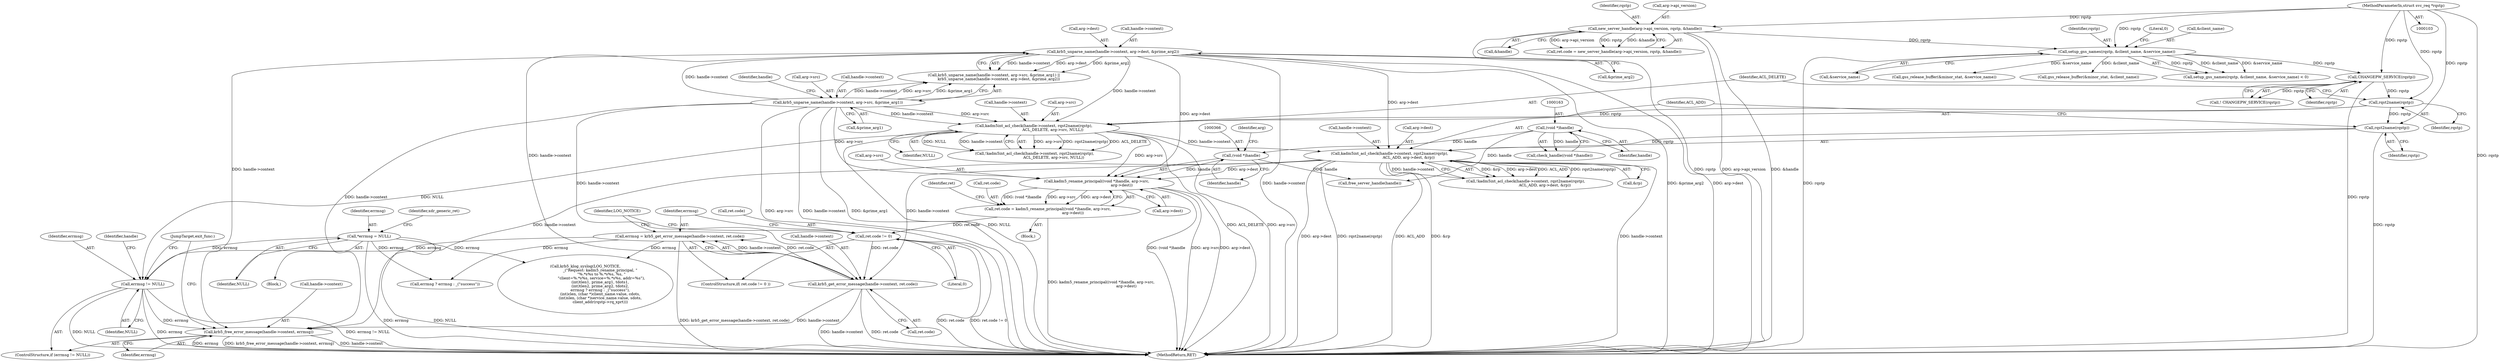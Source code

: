 digraph "0_krb5_83ed75feba32e46f736fcce0d96a0445f29b96c2_18@pointer" {
"1000431" [label="(Call,errmsg != NULL)"];
"1000128" [label="(Call,*errmsg = NULL)"];
"1000380" [label="(Call,errmsg = krb5_get_error_message(handle->context, ret.code))"];
"1000382" [label="(Call,krb5_get_error_message(handle->context, ret.code))"];
"1000193" [label="(Call,krb5_unparse_name(handle->context, arg->dest, &prime_arg2))"];
"1000184" [label="(Call,krb5_unparse_name(handle->context, arg->src, &prime_arg1))"];
"1000278" [label="(Call,kadm5int_acl_check(handle->context, rqst2name(rqstp),\n                                ACL_ADD, arg->dest, &rp))"];
"1000259" [label="(Call,kadm5int_acl_check(handle->context, rqst2name(rqstp),\n                                ACL_DELETE, arg->src, NULL))"];
"1000263" [label="(Call,rqst2name(rqstp))"];
"1000254" [label="(Call,CHANGEPW_SERVICE(rqstp))"];
"1000168" [label="(Call,setup_gss_names(rqstp, &client_name, &service_name))"];
"1000148" [label="(Call,new_server_handle(arg->api_version, rqstp, &handle))"];
"1000105" [label="(MethodParameterIn,struct svc_req *rqstp)"];
"1000282" [label="(Call,rqst2name(rqstp))"];
"1000375" [label="(Call,ret.code != 0)"];
"1000360" [label="(Call,ret.code = kadm5_rename_principal((void *)handle, arg->src,\n                                          arg->dest))"];
"1000364" [label="(Call,kadm5_rename_principal((void *)handle, arg->src,\n                                          arg->dest))"];
"1000365" [label="(Call,(void *)handle)"];
"1000162" [label="(Call,(void *)handle)"];
"1000434" [label="(Call,krb5_free_error_message(handle->context, errmsg))"];
"1000195" [label="(Identifier,handle)"];
"1000431" [label="(Call,errmsg != NULL)"];
"1000382" [label="(Call,krb5_get_error_message(handle->context, ret.code))"];
"1000364" [label="(Call,kadm5_rename_principal((void *)handle, arg->src,\n                                          arg->dest))"];
"1000430" [label="(ControlStructure,if (errmsg != NULL))"];
"1000172" [label="(Call,&service_name)"];
"1000438" [label="(Identifier,errmsg)"];
"1000435" [label="(Call,handle->context)"];
"1000130" [label="(Identifier,NULL)"];
"1000105" [label="(MethodParameterIn,struct svc_req *rqstp)"];
"1000162" [label="(Call,(void *)handle)"];
"1000194" [label="(Call,handle->context)"];
"1000263" [label="(Call,rqst2name(rqstp))"];
"1000260" [label="(Call,handle->context)"];
"1000436" [label="(Identifier,handle)"];
"1000253" [label="(Call,! CHANGEPW_SERVICE(rqstp))"];
"1000188" [label="(Call,arg->src)"];
"1000403" [label="(Call,errmsg ? errmsg : _(\"success\"))"];
"1000285" [label="(Call,arg->dest)"];
"1000377" [label="(Identifier,ret)"];
"1000152" [label="(Identifier,rqstp)"];
"1000361" [label="(Call,ret.code)"];
"1000368" [label="(Call,arg->src)"];
"1000367" [label="(Identifier,handle)"];
"1000279" [label="(Call,handle->context)"];
"1000193" [label="(Call,krb5_unparse_name(handle->context, arg->dest, &prime_arg2))"];
"1000449" [label="(Call,gss_release_buffer(&minor_stat, &service_name))"];
"1000360" [label="(Call,ret.code = kadm5_rename_principal((void *)handle, arg->src,\n                                          arg->dest))"];
"1000148" [label="(Call,new_server_handle(arg->api_version, rqstp, &handle))"];
"1000434" [label="(Call,krb5_free_error_message(handle->context, errmsg))"];
"1000439" [label="(JumpTarget,exit_func:)"];
"1000433" [label="(Identifier,NULL)"];
"1000106" [label="(Block,)"];
"1000359" [label="(Block,)"];
"1000168" [label="(Call,setup_gss_names(rqstp, &client_name, &service_name))"];
"1000375" [label="(Call,ret.code != 0)"];
"1000161" [label="(Call,check_handle((void *)handle))"];
"1000269" [label="(Identifier,NULL)"];
"1000149" [label="(Call,arg->api_version)"];
"1000374" [label="(ControlStructure,if( ret.code != 0 ))"];
"1000432" [label="(Identifier,errmsg)"];
"1000191" [label="(Call,&prime_arg1)"];
"1000278" [label="(Call,kadm5int_acl_check(handle->context, rqst2name(rqstp),\n                                ACL_ADD, arg->dest, &rp))"];
"1000383" [label="(Call,handle->context)"];
"1000153" [label="(Call,&handle)"];
"1000277" [label="(Call,!kadm5int_acl_check(handle->context, rqst2name(rqstp),\n                                ACL_ADD, arg->dest, &rp))"];
"1000282" [label="(Call,rqst2name(rqstp))"];
"1000380" [label="(Call,errmsg = krb5_get_error_message(handle->context, ret.code))"];
"1000164" [label="(Identifier,handle)"];
"1000140" [label="(Identifier,xdr_generic_ret)"];
"1000365" [label="(Call,(void *)handle)"];
"1000266" [label="(Call,arg->src)"];
"1000371" [label="(Call,arg->dest)"];
"1000129" [label="(Identifier,errmsg)"];
"1000376" [label="(Call,ret.code)"];
"1000200" [label="(Call,&prime_arg2)"];
"1000197" [label="(Call,arg->dest)"];
"1000369" [label="(Identifier,arg)"];
"1000144" [label="(Call,ret.code = new_server_handle(arg->api_version, rqstp, &handle))"];
"1000184" [label="(Call,krb5_unparse_name(handle->context, arg->src, &prime_arg1))"];
"1000264" [label="(Identifier,rqstp)"];
"1000170" [label="(Call,&client_name)"];
"1000389" [label="(Call,krb5_klog_syslog(LOG_NOTICE,\n                         _(\"Request: kadm5_rename_principal, \"\n                           \"%.*s%s to %.*s%s, %s, \"\n                           \"client=%.*s%s, service=%.*s%s, addr=%s\"),\n                         (int)tlen1, prime_arg1, tdots1,\n                         (int)tlen2, prime_arg2, tdots2,\n                         errmsg ? errmsg : _(\"success\"),\n                         (int)clen, (char *)client_name.value, cdots,\n                         (int)slen, (char *)service_name.value, sdots,\n                         client_addr(rqstp->rq_xprt)))"];
"1000128" [label="(Call,*errmsg = NULL)"];
"1000258" [label="(Call,!kadm5int_acl_check(handle->context, rqst2name(rqstp),\n                                ACL_DELETE, arg->src, NULL))"];
"1000283" [label="(Identifier,rqstp)"];
"1000379" [label="(Literal,0)"];
"1000444" [label="(Call,gss_release_buffer(&minor_stat, &client_name))"];
"1000381" [label="(Identifier,errmsg)"];
"1000185" [label="(Call,handle->context)"];
"1000183" [label="(Call,krb5_unparse_name(handle->context, arg->src, &prime_arg1) ||\n        krb5_unparse_name(handle->context, arg->dest, &prime_arg2))"];
"1000255" [label="(Identifier,rqstp)"];
"1000459" [label="(MethodReturn,RET)"];
"1000265" [label="(Identifier,ACL_DELETE)"];
"1000169" [label="(Identifier,rqstp)"];
"1000259" [label="(Call,kadm5int_acl_check(handle->context, rqst2name(rqstp),\n                                ACL_DELETE, arg->src, NULL))"];
"1000386" [label="(Call,ret.code)"];
"1000284" [label="(Identifier,ACL_ADD)"];
"1000390" [label="(Identifier,LOG_NOTICE)"];
"1000174" [label="(Literal,0)"];
"1000454" [label="(Call,free_server_handle(handle))"];
"1000254" [label="(Call,CHANGEPW_SERVICE(rqstp))"];
"1000167" [label="(Call,setup_gss_names(rqstp, &client_name, &service_name) < 0)"];
"1000288" [label="(Call,&rp)"];
"1000431" -> "1000430"  [label="AST: "];
"1000431" -> "1000433"  [label="CFG: "];
"1000432" -> "1000431"  [label="AST: "];
"1000433" -> "1000431"  [label="AST: "];
"1000436" -> "1000431"  [label="CFG: "];
"1000439" -> "1000431"  [label="CFG: "];
"1000431" -> "1000459"  [label="DDG: errmsg"];
"1000431" -> "1000459"  [label="DDG: errmsg != NULL"];
"1000431" -> "1000459"  [label="DDG: NULL"];
"1000128" -> "1000431"  [label="DDG: errmsg"];
"1000380" -> "1000431"  [label="DDG: errmsg"];
"1000259" -> "1000431"  [label="DDG: NULL"];
"1000431" -> "1000434"  [label="DDG: errmsg"];
"1000128" -> "1000106"  [label="AST: "];
"1000128" -> "1000130"  [label="CFG: "];
"1000129" -> "1000128"  [label="AST: "];
"1000130" -> "1000128"  [label="AST: "];
"1000140" -> "1000128"  [label="CFG: "];
"1000128" -> "1000459"  [label="DDG: NULL"];
"1000128" -> "1000459"  [label="DDG: errmsg"];
"1000128" -> "1000389"  [label="DDG: errmsg"];
"1000128" -> "1000403"  [label="DDG: errmsg"];
"1000380" -> "1000374"  [label="AST: "];
"1000380" -> "1000382"  [label="CFG: "];
"1000381" -> "1000380"  [label="AST: "];
"1000382" -> "1000380"  [label="AST: "];
"1000390" -> "1000380"  [label="CFG: "];
"1000380" -> "1000459"  [label="DDG: krb5_get_error_message(handle->context, ret.code)"];
"1000382" -> "1000380"  [label="DDG: handle->context"];
"1000382" -> "1000380"  [label="DDG: ret.code"];
"1000380" -> "1000389"  [label="DDG: errmsg"];
"1000380" -> "1000403"  [label="DDG: errmsg"];
"1000382" -> "1000386"  [label="CFG: "];
"1000383" -> "1000382"  [label="AST: "];
"1000386" -> "1000382"  [label="AST: "];
"1000382" -> "1000459"  [label="DDG: handle->context"];
"1000382" -> "1000459"  [label="DDG: ret.code"];
"1000193" -> "1000382"  [label="DDG: handle->context"];
"1000184" -> "1000382"  [label="DDG: handle->context"];
"1000278" -> "1000382"  [label="DDG: handle->context"];
"1000375" -> "1000382"  [label="DDG: ret.code"];
"1000382" -> "1000434"  [label="DDG: handle->context"];
"1000193" -> "1000183"  [label="AST: "];
"1000193" -> "1000200"  [label="CFG: "];
"1000194" -> "1000193"  [label="AST: "];
"1000197" -> "1000193"  [label="AST: "];
"1000200" -> "1000193"  [label="AST: "];
"1000183" -> "1000193"  [label="CFG: "];
"1000193" -> "1000459"  [label="DDG: handle->context"];
"1000193" -> "1000459"  [label="DDG: &prime_arg2"];
"1000193" -> "1000459"  [label="DDG: arg->dest"];
"1000193" -> "1000183"  [label="DDG: handle->context"];
"1000193" -> "1000183"  [label="DDG: arg->dest"];
"1000193" -> "1000183"  [label="DDG: &prime_arg2"];
"1000184" -> "1000193"  [label="DDG: handle->context"];
"1000193" -> "1000259"  [label="DDG: handle->context"];
"1000193" -> "1000278"  [label="DDG: arg->dest"];
"1000193" -> "1000364"  [label="DDG: arg->dest"];
"1000193" -> "1000434"  [label="DDG: handle->context"];
"1000184" -> "1000183"  [label="AST: "];
"1000184" -> "1000191"  [label="CFG: "];
"1000185" -> "1000184"  [label="AST: "];
"1000188" -> "1000184"  [label="AST: "];
"1000191" -> "1000184"  [label="AST: "];
"1000195" -> "1000184"  [label="CFG: "];
"1000183" -> "1000184"  [label="CFG: "];
"1000184" -> "1000459"  [label="DDG: arg->src"];
"1000184" -> "1000459"  [label="DDG: handle->context"];
"1000184" -> "1000459"  [label="DDG: &prime_arg1"];
"1000184" -> "1000183"  [label="DDG: handle->context"];
"1000184" -> "1000183"  [label="DDG: arg->src"];
"1000184" -> "1000183"  [label="DDG: &prime_arg1"];
"1000184" -> "1000259"  [label="DDG: handle->context"];
"1000184" -> "1000259"  [label="DDG: arg->src"];
"1000184" -> "1000364"  [label="DDG: arg->src"];
"1000184" -> "1000434"  [label="DDG: handle->context"];
"1000278" -> "1000277"  [label="AST: "];
"1000278" -> "1000288"  [label="CFG: "];
"1000279" -> "1000278"  [label="AST: "];
"1000282" -> "1000278"  [label="AST: "];
"1000284" -> "1000278"  [label="AST: "];
"1000285" -> "1000278"  [label="AST: "];
"1000288" -> "1000278"  [label="AST: "];
"1000277" -> "1000278"  [label="CFG: "];
"1000278" -> "1000459"  [label="DDG: arg->dest"];
"1000278" -> "1000459"  [label="DDG: rqst2name(rqstp)"];
"1000278" -> "1000459"  [label="DDG: ACL_ADD"];
"1000278" -> "1000459"  [label="DDG: &rp"];
"1000278" -> "1000459"  [label="DDG: handle->context"];
"1000278" -> "1000277"  [label="DDG: &rp"];
"1000278" -> "1000277"  [label="DDG: arg->dest"];
"1000278" -> "1000277"  [label="DDG: ACL_ADD"];
"1000278" -> "1000277"  [label="DDG: rqst2name(rqstp)"];
"1000278" -> "1000277"  [label="DDG: handle->context"];
"1000259" -> "1000278"  [label="DDG: handle->context"];
"1000282" -> "1000278"  [label="DDG: rqstp"];
"1000278" -> "1000364"  [label="DDG: arg->dest"];
"1000278" -> "1000434"  [label="DDG: handle->context"];
"1000259" -> "1000258"  [label="AST: "];
"1000259" -> "1000269"  [label="CFG: "];
"1000260" -> "1000259"  [label="AST: "];
"1000263" -> "1000259"  [label="AST: "];
"1000265" -> "1000259"  [label="AST: "];
"1000266" -> "1000259"  [label="AST: "];
"1000269" -> "1000259"  [label="AST: "];
"1000258" -> "1000259"  [label="CFG: "];
"1000259" -> "1000459"  [label="DDG: NULL"];
"1000259" -> "1000459"  [label="DDG: ACL_DELETE"];
"1000259" -> "1000459"  [label="DDG: arg->src"];
"1000259" -> "1000258"  [label="DDG: arg->src"];
"1000259" -> "1000258"  [label="DDG: rqst2name(rqstp)"];
"1000259" -> "1000258"  [label="DDG: ACL_DELETE"];
"1000259" -> "1000258"  [label="DDG: NULL"];
"1000259" -> "1000258"  [label="DDG: handle->context"];
"1000263" -> "1000259"  [label="DDG: rqstp"];
"1000259" -> "1000364"  [label="DDG: arg->src"];
"1000263" -> "1000264"  [label="CFG: "];
"1000264" -> "1000263"  [label="AST: "];
"1000265" -> "1000263"  [label="CFG: "];
"1000254" -> "1000263"  [label="DDG: rqstp"];
"1000105" -> "1000263"  [label="DDG: rqstp"];
"1000263" -> "1000282"  [label="DDG: rqstp"];
"1000254" -> "1000253"  [label="AST: "];
"1000254" -> "1000255"  [label="CFG: "];
"1000255" -> "1000254"  [label="AST: "];
"1000253" -> "1000254"  [label="CFG: "];
"1000254" -> "1000459"  [label="DDG: rqstp"];
"1000254" -> "1000253"  [label="DDG: rqstp"];
"1000168" -> "1000254"  [label="DDG: rqstp"];
"1000105" -> "1000254"  [label="DDG: rqstp"];
"1000168" -> "1000167"  [label="AST: "];
"1000168" -> "1000172"  [label="CFG: "];
"1000169" -> "1000168"  [label="AST: "];
"1000170" -> "1000168"  [label="AST: "];
"1000172" -> "1000168"  [label="AST: "];
"1000174" -> "1000168"  [label="CFG: "];
"1000168" -> "1000459"  [label="DDG: rqstp"];
"1000168" -> "1000167"  [label="DDG: rqstp"];
"1000168" -> "1000167"  [label="DDG: &client_name"];
"1000168" -> "1000167"  [label="DDG: &service_name"];
"1000148" -> "1000168"  [label="DDG: rqstp"];
"1000105" -> "1000168"  [label="DDG: rqstp"];
"1000168" -> "1000444"  [label="DDG: &client_name"];
"1000168" -> "1000449"  [label="DDG: &service_name"];
"1000148" -> "1000144"  [label="AST: "];
"1000148" -> "1000153"  [label="CFG: "];
"1000149" -> "1000148"  [label="AST: "];
"1000152" -> "1000148"  [label="AST: "];
"1000153" -> "1000148"  [label="AST: "];
"1000144" -> "1000148"  [label="CFG: "];
"1000148" -> "1000459"  [label="DDG: rqstp"];
"1000148" -> "1000459"  [label="DDG: arg->api_version"];
"1000148" -> "1000459"  [label="DDG: &handle"];
"1000148" -> "1000144"  [label="DDG: arg->api_version"];
"1000148" -> "1000144"  [label="DDG: rqstp"];
"1000148" -> "1000144"  [label="DDG: &handle"];
"1000105" -> "1000148"  [label="DDG: rqstp"];
"1000105" -> "1000103"  [label="AST: "];
"1000105" -> "1000459"  [label="DDG: rqstp"];
"1000105" -> "1000282"  [label="DDG: rqstp"];
"1000282" -> "1000283"  [label="CFG: "];
"1000283" -> "1000282"  [label="AST: "];
"1000284" -> "1000282"  [label="CFG: "];
"1000282" -> "1000459"  [label="DDG: rqstp"];
"1000375" -> "1000374"  [label="AST: "];
"1000375" -> "1000379"  [label="CFG: "];
"1000376" -> "1000375"  [label="AST: "];
"1000379" -> "1000375"  [label="AST: "];
"1000381" -> "1000375"  [label="CFG: "];
"1000390" -> "1000375"  [label="CFG: "];
"1000375" -> "1000459"  [label="DDG: ret.code"];
"1000375" -> "1000459"  [label="DDG: ret.code != 0"];
"1000360" -> "1000375"  [label="DDG: ret.code"];
"1000360" -> "1000359"  [label="AST: "];
"1000360" -> "1000364"  [label="CFG: "];
"1000361" -> "1000360"  [label="AST: "];
"1000364" -> "1000360"  [label="AST: "];
"1000377" -> "1000360"  [label="CFG: "];
"1000360" -> "1000459"  [label="DDG: kadm5_rename_principal((void *)handle, arg->src,\n                                          arg->dest)"];
"1000364" -> "1000360"  [label="DDG: (void *)handle"];
"1000364" -> "1000360"  [label="DDG: arg->src"];
"1000364" -> "1000360"  [label="DDG: arg->dest"];
"1000364" -> "1000371"  [label="CFG: "];
"1000365" -> "1000364"  [label="AST: "];
"1000368" -> "1000364"  [label="AST: "];
"1000371" -> "1000364"  [label="AST: "];
"1000364" -> "1000459"  [label="DDG: (void *)handle"];
"1000364" -> "1000459"  [label="DDG: arg->src"];
"1000364" -> "1000459"  [label="DDG: arg->dest"];
"1000365" -> "1000364"  [label="DDG: handle"];
"1000365" -> "1000367"  [label="CFG: "];
"1000366" -> "1000365"  [label="AST: "];
"1000367" -> "1000365"  [label="AST: "];
"1000369" -> "1000365"  [label="CFG: "];
"1000162" -> "1000365"  [label="DDG: handle"];
"1000365" -> "1000454"  [label="DDG: handle"];
"1000162" -> "1000161"  [label="AST: "];
"1000162" -> "1000164"  [label="CFG: "];
"1000163" -> "1000162"  [label="AST: "];
"1000164" -> "1000162"  [label="AST: "];
"1000161" -> "1000162"  [label="CFG: "];
"1000162" -> "1000161"  [label="DDG: handle"];
"1000162" -> "1000454"  [label="DDG: handle"];
"1000434" -> "1000430"  [label="AST: "];
"1000434" -> "1000438"  [label="CFG: "];
"1000435" -> "1000434"  [label="AST: "];
"1000438" -> "1000434"  [label="AST: "];
"1000439" -> "1000434"  [label="CFG: "];
"1000434" -> "1000459"  [label="DDG: errmsg"];
"1000434" -> "1000459"  [label="DDG: krb5_free_error_message(handle->context, errmsg)"];
"1000434" -> "1000459"  [label="DDG: handle->context"];
}
